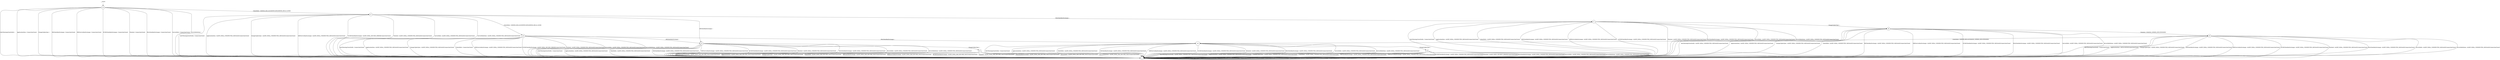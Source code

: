 digraph "" {
	graph [version="1.0.1r-TLS11"];
	__start0	[shape=none];
	s0	[shape=circle];
	__start0 -> s0;
	s1	[shape=circle];
	s0 -> s1	[label="AlertWarningCloseNotify / -"];
	s0 -> s1	[label="ApplicationData / ConnectionClosed"];
	s0 -> s1	[label="ChangeCipherSpec / -"];
	s0 -> s1	[label="DHClientKeyExchange / ConnectionClosed"];
	s0 -> s1	[label="DHEServerKeyExchange / ConnectionClosed"];
	s0 -> s1	[label="ECDHClientKeyExchange / ConnectionClosed"];
	s0 -> s1	[label="Finished / ConnectionClosed"];
	s0 -> s1	[label="RSAClientKeyExchange / ConnectionClosed"];
	s0 -> s1	[label="ServerHello / ConnectionClosed"];
	s0 -> s1	[label="ServerHelloDone / -"];
	s2	[shape=circle];
	s0 -> s2	[label="ClientHello / SERVER_HELLO|CERTIFICATE|SERVER_HELLO_DONE"];
	s1 -> s1	[label="AlertWarningCloseNotify / ConnectionClosed"];
	s1 -> s1	[label="ApplicationData / ConnectionClosed"];
	s1 -> s1	[label="ChangeCipherSpec / ConnectionClosed"];
	s1 -> s1	[label="ClientHello / ConnectionClosed"];
	s1 -> s1	[label="DHClientKeyExchange / ConnectionClosed"];
	s1 -> s1	[label="DHEServerKeyExchange / ConnectionClosed"];
	s1 -> s1	[label="ECDHClientKeyExchange / ConnectionClosed"];
	s1 -> s1	[label="Finished / ConnectionClosed"];
	s1 -> s1	[label="RSAClientKeyExchange / ConnectionClosed"];
	s1 -> s1	[label="ServerHello / ConnectionClosed"];
	s1 -> s1	[label="ServerHelloDone / ConnectionClosed"];
	s2 -> s1	[label="AlertWarningCloseNotify / ConnectionClosed"];
	s2 -> s1	[label="ApplicationData / ALERT_FATAL_UNEXPECTED_MESSAGE|ConnectionClosed"];
	s2 -> s1	[label="ChangeCipherSpec / ALERT_FATAL_UNEXPECTED_MESSAGE|ConnectionClosed"];
	s2 -> s1	[label="DHEServerKeyExchange / ALERT_FATAL_UNEXPECTED_MESSAGE|ConnectionClosed"];
	s2 -> s1	[label="ECDHClientKeyExchange / ALERT_FATAL_DECODE_ERROR|ConnectionClosed"];
	s2 -> s1	[label="Finished / ALERT_FATAL_UNEXPECTED_MESSAGE|ConnectionClosed"];
	s2 -> s1	[label="ServerHello / ALERT_FATAL_UNEXPECTED_MESSAGE|ConnectionClosed"];
	s2 -> s1	[label="ServerHelloDone / ALERT_FATAL_UNEXPECTED_MESSAGE|ConnectionClosed"];
	s3	[shape=circle];
	s2 -> s3	[label="ClientHello / SERVER_HELLO|CERTIFICATE|SERVER_HELLO_DONE"];
	s4	[shape=circle];
	s2 -> s4	[label="DHClientKeyExchange / -"];
	s7	[shape=circle];
	s2 -> s7	[label="RSAClientKeyExchange / -"];
	s3 -> s1	[label="AlertWarningCloseNotify / ConnectionClosed"];
	s3 -> s1	[label="ApplicationData / ALERT_FATAL_UNEXPECTED_MESSAGE|ConnectionClosed"];
	s3 -> s1	[label="ChangeCipherSpec / ALERT_FATAL_UNEXPECTED_MESSAGE|ConnectionClosed"];
	s3 -> s1	[label="ClientHello / ConnectionClosed"];
	s3 -> s1	[label="DHEServerKeyExchange / ALERT_FATAL_UNEXPECTED_MESSAGE|ConnectionClosed"];
	s3 -> s1	[label="ECDHClientKeyExchange / ALERT_FATAL_DECODE_ERROR|ConnectionClosed"];
	s3 -> s1	[label="Finished / ALERT_FATAL_UNEXPECTED_MESSAGE|ConnectionClosed"];
	s3 -> s1	[label="ServerHello / ALERT_FATAL_UNEXPECTED_MESSAGE|ConnectionClosed"];
	s3 -> s1	[label="ServerHelloDone / ALERT_FATAL_UNEXPECTED_MESSAGE|ConnectionClosed"];
	s3 -> s4	[label="DHClientKeyExchange / -"];
	s10	[shape=circle];
	s3 -> s10	[label="RSAClientKeyExchange / -"];
	s4 -> s1	[label="AlertWarningCloseNotify / ConnectionClosed"];
	s4 -> s1	[label="ApplicationData / ALERT_FATAL_UNEXPECTED_MESSAGE|ConnectionClosed"];
	s4 -> s1	[label="ClientHello / ALERT_FATAL_UNEXPECTED_MESSAGE|ConnectionClosed"];
	s4 -> s1	[label="DHClientKeyExchange / ALERT_FATAL_UNEXPECTED_MESSAGE|ConnectionClosed"];
	s4 -> s1	[label="DHEServerKeyExchange / ALERT_FATAL_UNEXPECTED_MESSAGE|ConnectionClosed"];
	s4 -> s1	[label="ECDHClientKeyExchange / ALERT_FATAL_UNEXPECTED_MESSAGE|ConnectionClosed"];
	s4 -> s1	[label="Finished / ALERT_FATAL_UNEXPECTED_MESSAGE|ConnectionClosed"];
	s4 -> s1	[label="RSAClientKeyExchange / ALERT_FATAL_UNEXPECTED_MESSAGE|ConnectionClosed"];
	s4 -> s1	[label="ServerHello / ALERT_FATAL_UNEXPECTED_MESSAGE|ConnectionClosed"];
	s4 -> s1	[label="ServerHelloDone / ALERT_FATAL_UNEXPECTED_MESSAGE|ConnectionClosed"];
	s5	[shape=circle];
	s4 -> s5	[label="ChangeCipherSpec / -"];
	s5 -> s1	[label="AlertWarningCloseNotify / ALERT_FATAL_BAD_RECORD_MAC|ConnectionClosed"];
	s5 -> s1	[label="ApplicationData / ALERT_FATAL_BAD_RECORD_MAC|ConnectionClosed"];
	s5 -> s1	[label="ChangeCipherSpec / ALERT_FATAL_BAD_RECORD_MAC|ConnectionClosed"];
	s5 -> s1	[label="ClientHello / ALERT_FATAL_BAD_RECORD_MAC|ConnectionClosed"];
	s5 -> s1	[label="DHClientKeyExchange / ALERT_FATAL_BAD_RECORD_MAC|ConnectionClosed"];
	s5 -> s1	[label="DHEServerKeyExchange / ALERT_FATAL_BAD_RECORD_MAC|ConnectionClosed"];
	s5 -> s1	[label="ECDHClientKeyExchange / ALERT_FATAL_BAD_RECORD_MAC|ConnectionClosed"];
	s5 -> s1	[label="Finished / ALERT_FATAL_BAD_RECORD_MAC|ConnectionClosed"];
	s5 -> s1	[label="RSAClientKeyExchange / ALERT_FATAL_BAD_RECORD_MAC|ConnectionClosed"];
	s5 -> s1	[label="ServerHello / ALERT_FATAL_BAD_RECORD_MAC|ConnectionClosed"];
	s5 -> s1	[label="ServerHelloDone / ALERT_FATAL_BAD_RECORD_MAC|ConnectionClosed"];
	s6	[shape=circle];
	s6 -> s1	[label="AlertWarningCloseNotify / ALERT_FATAL_UNEXPECTED_MESSAGE|ConnectionClosed"];
	s6 -> s1	[label="ApplicationData / ALERT_FATAL_UNEXPECTED_MESSAGE|ConnectionClosed"];
	s6 -> s1	[label="ChangeCipherSpec / ALERT_FATAL_UNEXPECTED_MESSAGE|ConnectionClosed"];
	s6 -> s1	[label="ClientHello / ALERT_FATAL_UNEXPECTED_MESSAGE|ConnectionClosed"];
	s6 -> s1	[label="DHClientKeyExchange / ALERT_FATAL_UNEXPECTED_MESSAGE|ConnectionClosed"];
	s6 -> s1	[label="DHEServerKeyExchange / ALERT_FATAL_UNEXPECTED_MESSAGE|ConnectionClosed"];
	s6 -> s1	[label="ECDHClientKeyExchange / ALERT_FATAL_UNEXPECTED_MESSAGE|ConnectionClosed"];
	s6 -> s1	[label="RSAClientKeyExchange / ALERT_FATAL_UNEXPECTED_MESSAGE|ConnectionClosed"];
	s6 -> s1	[label="ServerHello / ALERT_FATAL_UNEXPECTED_MESSAGE|ConnectionClosed"];
	s6 -> s1	[label="ServerHelloDone / ALERT_FATAL_UNEXPECTED_MESSAGE|ConnectionClosed"];
	s8	[shape=circle];
	s6 -> s8	[label="Finished / CHANGE_CIPHER_SPEC|FINISHED"];
	s7 -> s1	[label="AlertWarningCloseNotify / ConnectionClosed"];
	s7 -> s1	[label="ApplicationData / ALERT_FATAL_UNEXPECTED_MESSAGE|ConnectionClosed"];
	s7 -> s1	[label="ClientHello / ALERT_FATAL_UNEXPECTED_MESSAGE|ConnectionClosed"];
	s7 -> s1	[label="DHClientKeyExchange / ALERT_FATAL_UNEXPECTED_MESSAGE|ConnectionClosed"];
	s7 -> s1	[label="DHEServerKeyExchange / ALERT_FATAL_UNEXPECTED_MESSAGE|ConnectionClosed"];
	s7 -> s1	[label="ECDHClientKeyExchange / ALERT_FATAL_UNEXPECTED_MESSAGE|ConnectionClosed"];
	s7 -> s1	[label="Finished / ALERT_FATAL_UNEXPECTED_MESSAGE|ConnectionClosed"];
	s7 -> s1	[label="RSAClientKeyExchange / ALERT_FATAL_UNEXPECTED_MESSAGE|ConnectionClosed"];
	s7 -> s1	[label="ServerHello / ALERT_FATAL_UNEXPECTED_MESSAGE|ConnectionClosed"];
	s7 -> s1	[label="ServerHelloDone / ALERT_FATAL_UNEXPECTED_MESSAGE|ConnectionClosed"];
	s7 -> s6	[label="ChangeCipherSpec / -"];
	s8 -> s1	[label="AlertWarningCloseNotify / ConnectionClosed"];
	s8 -> s1	[label="ApplicationData / APPLICATION|ConnectionClosed"];
	s8 -> s1	[label="ChangeCipherSpec / ALERT_FATAL_UNEXPECTED_MESSAGE|ConnectionClosed"];
	s8 -> s1	[label="DHClientKeyExchange / ALERT_FATAL_UNEXPECTED_MESSAGE|ConnectionClosed"];
	s8 -> s1	[label="DHEServerKeyExchange / ALERT_FATAL_UNEXPECTED_MESSAGE|ConnectionClosed"];
	s8 -> s1	[label="ECDHClientKeyExchange / ALERT_FATAL_UNEXPECTED_MESSAGE|ConnectionClosed"];
	s8 -> s1	[label="Finished / ALERT_FATAL_UNEXPECTED_MESSAGE|ConnectionClosed"];
	s8 -> s1	[label="RSAClientKeyExchange / ALERT_FATAL_UNEXPECTED_MESSAGE|ConnectionClosed"];
	s8 -> s1	[label="ServerHello / ALERT_FATAL_UNEXPECTED_MESSAGE|ConnectionClosed"];
	s8 -> s1	[label="ServerHelloDone / ALERT_FATAL_UNEXPECTED_MESSAGE|ConnectionClosed"];
	s8 -> s10	[label="ClientHello / SERVER_HELLO|CHANGE_CIPHER_SPEC|FINISHED"];
	s9	[shape=circle];
	s9 -> s1	[label="AlertWarningCloseNotify / ALERT_FATAL_UNEXPECTED_MESSAGE|ConnectionClosed"];
	s9 -> s1	[label="ApplicationData / ALERT_FATAL_UNEXPECTED_MESSAGE|ConnectionClosed"];
	s9 -> s1	[label="ChangeCipherSpec / ALERT_FATAL_UNEXPECTED_MESSAGE|ConnectionClosed"];
	s9 -> s1	[label="ClientHello / ALERT_FATAL_UNEXPECTED_MESSAGE|ConnectionClosed"];
	s9 -> s1	[label="DHClientKeyExchange / ALERT_FATAL_UNEXPECTED_MESSAGE|ConnectionClosed"];
	s9 -> s1	[label="DHEServerKeyExchange / ALERT_FATAL_UNEXPECTED_MESSAGE|ConnectionClosed"];
	s9 -> s1	[label="ECDHClientKeyExchange / ALERT_FATAL_UNEXPECTED_MESSAGE|ConnectionClosed"];
	s9 -> s1	[label="Finished / ALERT_FATAL_DECRYPT_ERROR|ConnectionClosed"];
	s9 -> s1	[label="RSAClientKeyExchange / ALERT_FATAL_UNEXPECTED_MESSAGE|ConnectionClosed"];
	s9 -> s1	[label="ServerHello / ALERT_FATAL_UNEXPECTED_MESSAGE|ConnectionClosed"];
	s9 -> s1	[label="ServerHelloDone / ALERT_FATAL_UNEXPECTED_MESSAGE|ConnectionClosed"];
	s10 -> s1	[label="AlertWarningCloseNotify / ConnectionClosed"];
	s10 -> s1	[label="ApplicationData / ALERT_FATAL_UNEXPECTED_MESSAGE|ConnectionClosed"];
	s10 -> s1	[label="ClientHello / ALERT_FATAL_UNEXPECTED_MESSAGE|ConnectionClosed"];
	s10 -> s1	[label="DHClientKeyExchange / ALERT_FATAL_UNEXPECTED_MESSAGE|ConnectionClosed"];
	s10 -> s1	[label="DHEServerKeyExchange / ALERT_FATAL_UNEXPECTED_MESSAGE|ConnectionClosed"];
	s10 -> s1	[label="ECDHClientKeyExchange / ALERT_FATAL_UNEXPECTED_MESSAGE|ConnectionClosed"];
	s10 -> s1	[label="Finished / ALERT_FATAL_UNEXPECTED_MESSAGE|ConnectionClosed"];
	s10 -> s1	[label="RSAClientKeyExchange / ALERT_FATAL_UNEXPECTED_MESSAGE|ConnectionClosed"];
	s10 -> s1	[label="ServerHello / ALERT_FATAL_UNEXPECTED_MESSAGE|ConnectionClosed"];
	s10 -> s1	[label="ServerHelloDone / ALERT_FATAL_UNEXPECTED_MESSAGE|ConnectionClosed"];
	s10 -> s9	[label="ChangeCipherSpec / -"];
}
